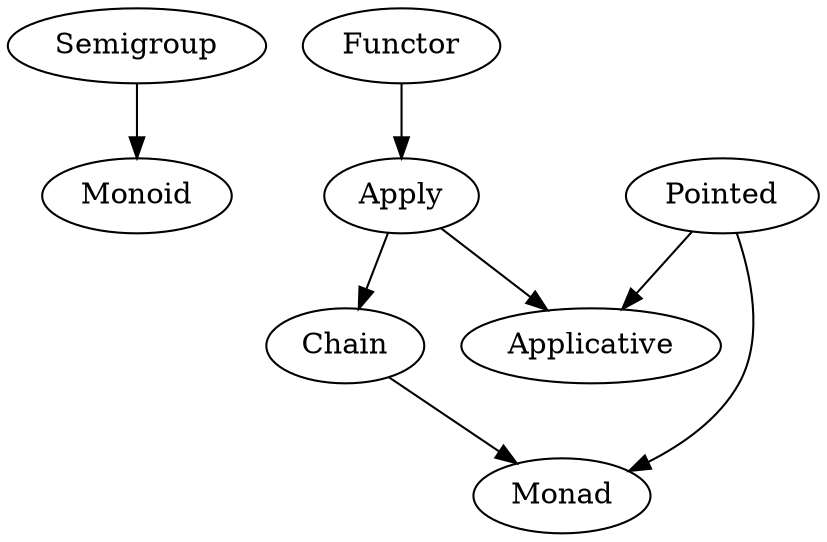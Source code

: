 # Apply -> Applicative;

digraph fantasyland {
    Semigroup -> Monoid;

    Functor -> Apply -> Chain;

    Pointed -> Applicative
    Apply -> Applicative;

    Pointed -> Monad;
    Chain -> Monad;
}
